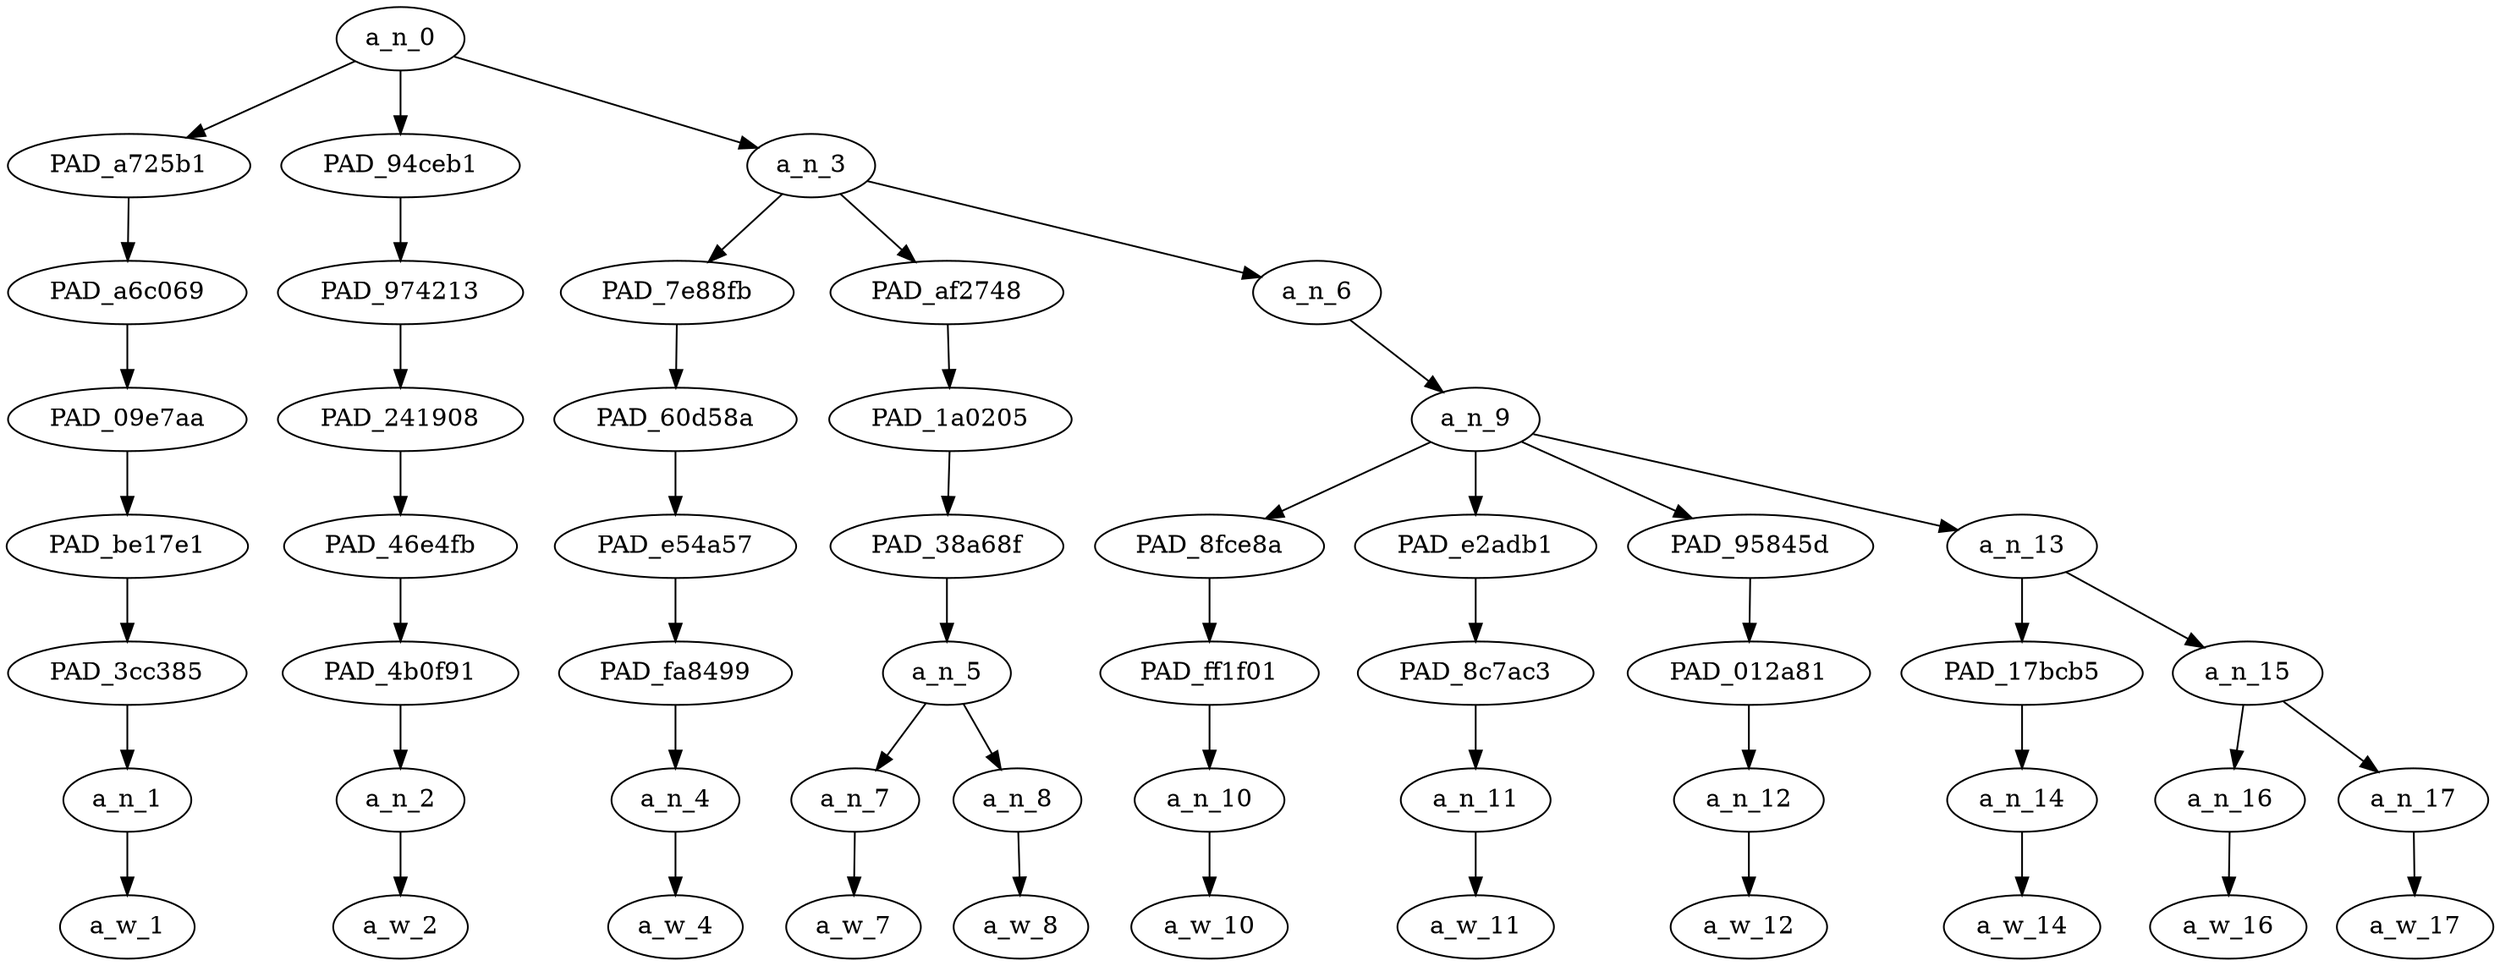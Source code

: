 strict digraph "" {
	a_n_0	[div_dir=1,
		index=0,
		level=7,
		pos="1.6875,7!",
		text_span="[0, 1, 2, 3, 4, 5, 6, 7, 8, 9, 10]",
		value=0.99999998];
	PAD_a725b1	[div_dir=1,
		index=0,
		level=6,
		pos="0.0,6!",
		text_span="[0]",
		value=0.05480691];
	a_n_0 -> PAD_a725b1;
	PAD_94ceb1	[div_dir=-1,
		index=1,
		level=6,
		pos="1.0,6!",
		text_span="[1]",
		value=0.04452510];
	a_n_0 -> PAD_94ceb1;
	a_n_3	[div_dir=1,
		index=2,
		level=6,
		pos="4.0625,6!",
		text_span="[2, 3, 4, 5, 6, 7, 8, 9, 10]",
		value=0.89861656];
	a_n_0 -> a_n_3;
	PAD_a6c069	[div_dir=1,
		index=0,
		level=5,
		pos="0.0,5!",
		text_span="[0]",
		value=0.05480691];
	PAD_a725b1 -> PAD_a6c069;
	PAD_09e7aa	[div_dir=1,
		index=0,
		level=4,
		pos="0.0,4!",
		text_span="[0]",
		value=0.05480691];
	PAD_a6c069 -> PAD_09e7aa;
	PAD_be17e1	[div_dir=1,
		index=0,
		level=3,
		pos="0.0,3!",
		text_span="[0]",
		value=0.05480691];
	PAD_09e7aa -> PAD_be17e1;
	PAD_3cc385	[div_dir=1,
		index=0,
		level=2,
		pos="0.0,2!",
		text_span="[0]",
		value=0.05480691];
	PAD_be17e1 -> PAD_3cc385;
	a_n_1	[div_dir=1,
		index=0,
		level=1,
		pos="0.0,1!",
		text_span="[0]",
		value=0.05480691];
	PAD_3cc385 -> a_n_1;
	a_w_1	[div_dir=0,
		index=0,
		level=0,
		pos="0,0!",
		text_span="[0]",
		value=do];
	a_n_1 -> a_w_1;
	PAD_974213	[div_dir=-1,
		index=1,
		level=5,
		pos="1.0,5!",
		text_span="[1]",
		value=0.04452510];
	PAD_94ceb1 -> PAD_974213;
	PAD_241908	[div_dir=-1,
		index=1,
		level=4,
		pos="1.0,4!",
		text_span="[1]",
		value=0.04452510];
	PAD_974213 -> PAD_241908;
	PAD_46e4fb	[div_dir=-1,
		index=1,
		level=3,
		pos="1.0,3!",
		text_span="[1]",
		value=0.04452510];
	PAD_241908 -> PAD_46e4fb;
	PAD_4b0f91	[div_dir=-1,
		index=1,
		level=2,
		pos="1.0,2!",
		text_span="[1]",
		value=0.04452510];
	PAD_46e4fb -> PAD_4b0f91;
	a_n_2	[div_dir=-1,
		index=1,
		level=1,
		pos="1.0,1!",
		text_span="[1]",
		value=0.04452510];
	PAD_4b0f91 -> a_n_2;
	a_w_2	[div_dir=0,
		index=1,
		level=0,
		pos="1,0!",
		text_span="[1]",
		value=not];
	a_n_2 -> a_w_2;
	PAD_7e88fb	[div_dir=-1,
		index=2,
		level=5,
		pos="2.0,5!",
		text_span="[2]",
		value=0.04655120];
	a_n_3 -> PAD_7e88fb;
	PAD_af2748	[div_dir=-1,
		index=3,
		level=5,
		pos="3.5,5!",
		text_span="[3, 4]",
		value=0.10330349];
	a_n_3 -> PAD_af2748;
	a_n_6	[div_dir=1,
		index=4,
		level=5,
		pos="6.6875,5!",
		text_span="[5, 6, 7, 8, 9, 10]",
		value=0.74661426];
	a_n_3 -> a_n_6;
	PAD_60d58a	[div_dir=-1,
		index=2,
		level=4,
		pos="2.0,4!",
		text_span="[2]",
		value=0.04655120];
	PAD_7e88fb -> PAD_60d58a;
	PAD_e54a57	[div_dir=-1,
		index=2,
		level=3,
		pos="2.0,3!",
		text_span="[2]",
		value=0.04655120];
	PAD_60d58a -> PAD_e54a57;
	PAD_fa8499	[div_dir=-1,
		index=2,
		level=2,
		pos="2.0,2!",
		text_span="[2]",
		value=0.04655120];
	PAD_e54a57 -> PAD_fa8499;
	a_n_4	[div_dir=-1,
		index=2,
		level=1,
		pos="2.0,1!",
		text_span="[2]",
		value=0.04655120];
	PAD_fa8499 -> a_n_4;
	a_w_4	[div_dir=0,
		index=2,
		level=0,
		pos="2,0!",
		text_span="[2]",
		value=break];
	a_n_4 -> a_w_4;
	PAD_1a0205	[div_dir=-1,
		index=3,
		level=4,
		pos="3.5,4!",
		text_span="[3, 4]",
		value=0.10330349];
	PAD_af2748 -> PAD_1a0205;
	PAD_38a68f	[div_dir=-1,
		index=3,
		level=3,
		pos="3.5,3!",
		text_span="[3, 4]",
		value=0.10330349];
	PAD_1a0205 -> PAD_38a68f;
	a_n_5	[div_dir=-1,
		index=3,
		level=2,
		pos="3.5,2!",
		text_span="[3, 4]",
		value=0.10330349];
	PAD_38a68f -> a_n_5;
	a_n_7	[div_dir=1,
		index=3,
		level=1,
		pos="3.0,1!",
		text_span="[3]",
		value=0.04948898];
	a_n_5 -> a_n_7;
	a_n_8	[div_dir=-1,
		index=4,
		level=1,
		pos="4.0,1!",
		text_span="[4]",
		value=0.05380945];
	a_n_5 -> a_n_8;
	a_w_7	[div_dir=0,
		index=3,
		level=0,
		pos="3,0!",
		text_span="[3]",
		value=your];
	a_n_7 -> a_w_7;
	a_w_8	[div_dir=0,
		index=4,
		level=0,
		pos="4,0!",
		text_span="[4]",
		value=arm];
	a_n_8 -> a_w_8;
	a_n_9	[div_dir=1,
		index=4,
		level=4,
		pos="6.6875,4!",
		text_span="[5, 6, 7, 8, 9, 10]",
		value=0.74403935];
	a_n_6 -> a_n_9;
	PAD_8fce8a	[div_dir=-1,
		index=4,
		level=3,
		pos="5.0,3!",
		text_span="[5]",
		value=0.04881133];
	a_n_9 -> PAD_8fce8a;
	PAD_e2adb1	[div_dir=-1,
		index=5,
		level=3,
		pos="6.0,3!",
		text_span="[6]",
		value=0.04724973];
	a_n_9 -> PAD_e2adb1;
	PAD_95845d	[div_dir=1,
		index=6,
		level=3,
		pos="7.0,3!",
		text_span="[7]",
		value=0.04280086];
	a_n_9 -> PAD_95845d;
	a_n_13	[div_dir=1,
		index=7,
		level=3,
		pos="8.75,3!",
		text_span="[8, 9, 10]",
		value=0.60260252];
	a_n_9 -> a_n_13;
	PAD_ff1f01	[div_dir=-1,
		index=4,
		level=2,
		pos="5.0,2!",
		text_span="[5]",
		value=0.04881133];
	PAD_8fce8a -> PAD_ff1f01;
	a_n_10	[div_dir=-1,
		index=5,
		level=1,
		pos="5.0,1!",
		text_span="[5]",
		value=0.04881133];
	PAD_ff1f01 -> a_n_10;
	a_w_10	[div_dir=0,
		index=5,
		level=0,
		pos="5,0!",
		text_span="[5]",
		value=jerking];
	a_n_10 -> a_w_10;
	PAD_8c7ac3	[div_dir=-1,
		index=5,
		level=2,
		pos="6.0,2!",
		text_span="[6]",
		value=0.04724973];
	PAD_e2adb1 -> PAD_8c7ac3;
	a_n_11	[div_dir=-1,
		index=6,
		level=1,
		pos="6.0,1!",
		text_span="[6]",
		value=0.04724973];
	PAD_8c7ac3 -> a_n_11;
	a_w_11	[div_dir=0,
		index=6,
		level=0,
		pos="6,0!",
		text_span="[6]",
		value=yourself];
	a_n_11 -> a_w_11;
	PAD_012a81	[div_dir=1,
		index=6,
		level=2,
		pos="7.0,2!",
		text_span="[7]",
		value=0.04280086];
	PAD_95845d -> PAD_012a81;
	a_n_12	[div_dir=1,
		index=7,
		level=1,
		pos="7.0,1!",
		text_span="[7]",
		value=0.04280086];
	PAD_012a81 -> a_n_12;
	a_w_12	[div_dir=0,
		index=7,
		level=0,
		pos="7,0!",
		text_span="[7]",
		value=off];
	a_n_12 -> a_w_12;
	PAD_17bcb5	[div_dir=1,
		index=7,
		level=2,
		pos="8.0,2!",
		text_span="[8]",
		value=0.05372214];
	a_n_13 -> PAD_17bcb5;
	a_n_15	[div_dir=1,
		index=8,
		level=2,
		pos="9.5,2!",
		text_span="[9, 10]",
		value=0.54550121];
	a_n_13 -> a_n_15;
	a_n_14	[div_dir=1,
		index=8,
		level=1,
		pos="8.0,1!",
		text_span="[8]",
		value=0.05372214];
	PAD_17bcb5 -> a_n_14;
	a_w_14	[div_dir=0,
		index=8,
		level=0,
		pos="8,0!",
		text_span="[8]",
		value=on];
	a_n_14 -> a_w_14;
	a_n_16	[div_dir=1,
		index=9,
		level=1,
		pos="9.0,1!",
		text_span="[9]",
		value=0.13423487];
	a_n_15 -> a_n_16;
	a_n_17	[div_dir=1,
		index=10,
		level=1,
		pos="10.0,1!",
		text_span="[10]",
		value=0.40747732];
	a_n_15 -> a_n_17;
	a_w_16	[div_dir=0,
		index=9,
		level=0,
		pos="9,0!",
		text_span="[9]",
		value=twitter];
	a_n_16 -> a_w_16;
	a_w_17	[div_dir=0,
		index=10,
		level=0,
		pos="10,0!",
		text_span="[10]",
		value=kike];
	a_n_17 -> a_w_17;
}
